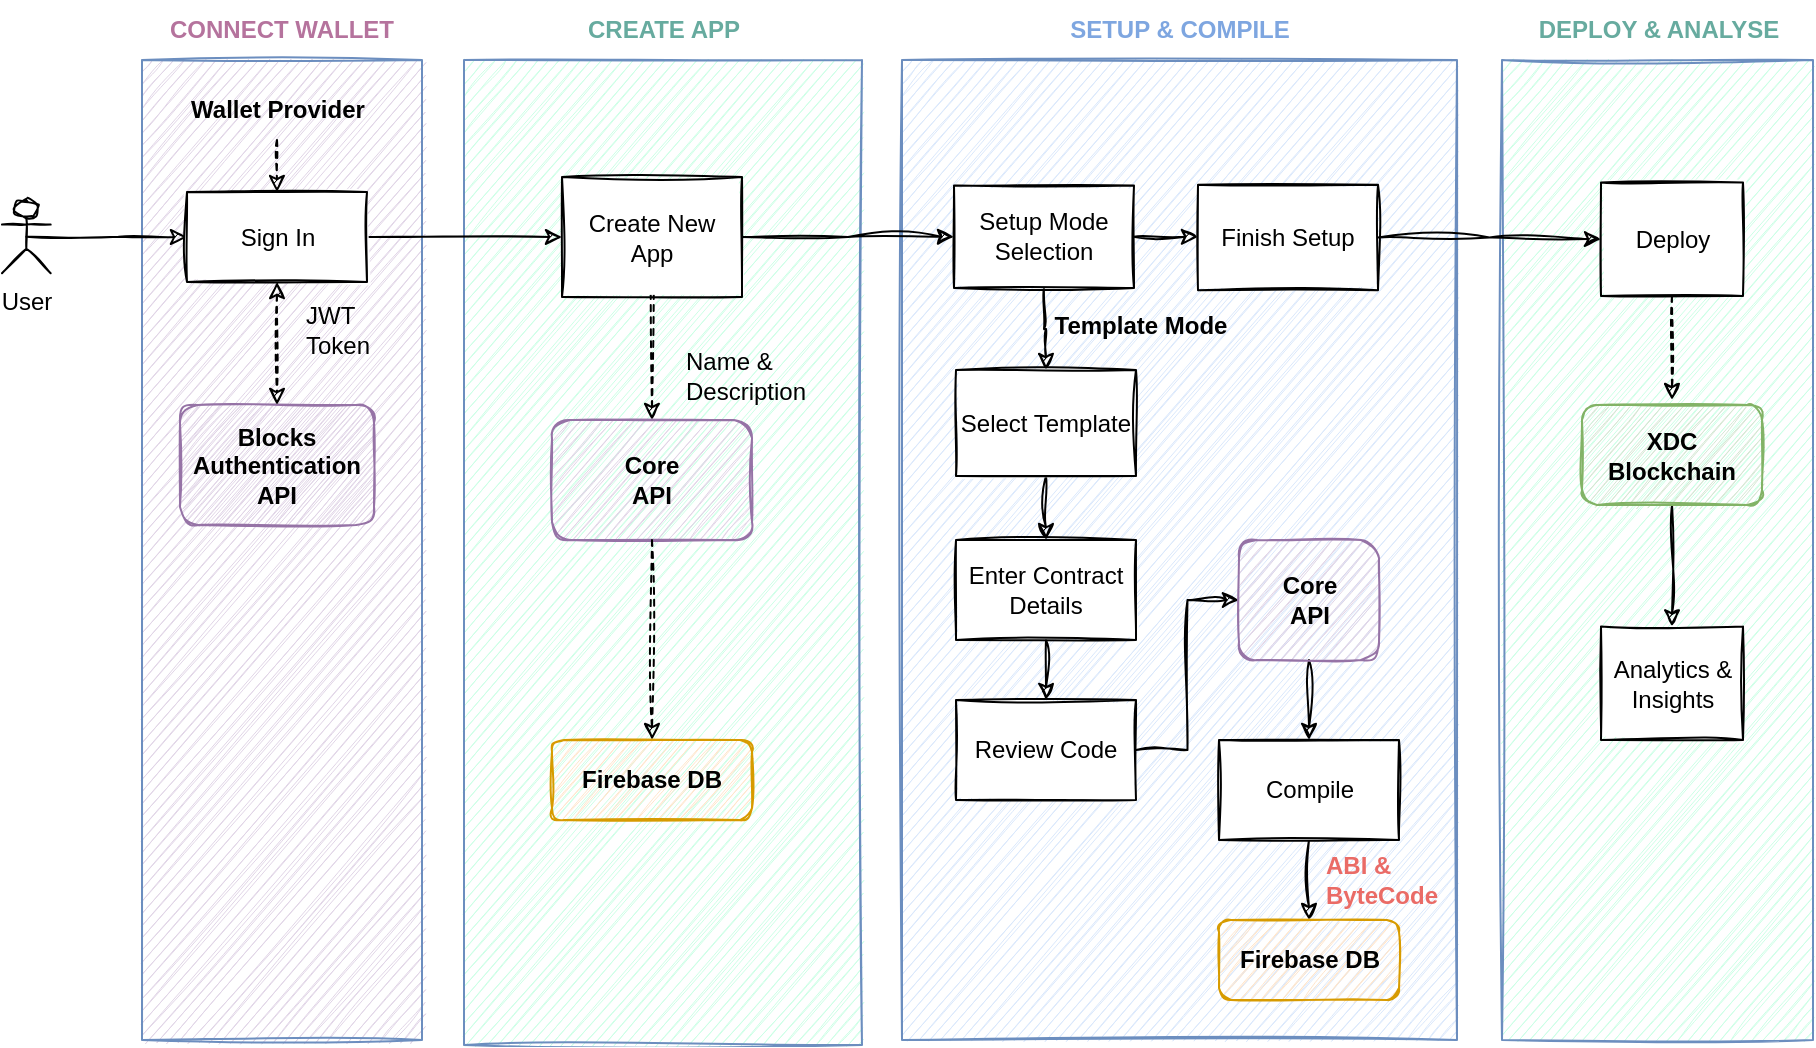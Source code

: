 <mxfile version="21.6.2" type="device">
  <diagram id="dItS-CcKHMRLm6iRsAD-" name="Page-1">
    <mxGraphModel dx="1636" dy="547" grid="1" gridSize="10" guides="1" tooltips="1" connect="1" arrows="1" fold="1" page="1" pageScale="1" pageWidth="827" pageHeight="1169" math="0" shadow="0">
      <root>
        <mxCell id="0" />
        <mxCell id="1" parent="0" />
        <mxCell id="Alsz5PATsYGkB-6qdqrF-25" value="" style="rounded=0;whiteSpace=wrap;html=1;fillColor=#E1D5E7;strokeColor=#6c8ebf;sketch=1;" parent="1" vertex="1">
          <mxGeometry x="-20" y="130" width="140" height="490" as="geometry" />
        </mxCell>
        <mxCell id="Alsz5PATsYGkB-6qdqrF-16" value="" style="rounded=0;whiteSpace=wrap;html=1;fillColor=#CCFFE6;strokeColor=#6c8ebf;sketch=1;" parent="1" vertex="1">
          <mxGeometry x="660" y="130" width="155.5" height="490" as="geometry" />
        </mxCell>
        <mxCell id="BOXNFUwOsGxEtszsmiaQ-26" value="" style="rounded=0;whiteSpace=wrap;html=1;fillColor=#dae8fc;strokeColor=#6c8ebf;sketch=1;" parent="1" vertex="1">
          <mxGeometry x="360" y="130" width="277.5" height="490" as="geometry" />
        </mxCell>
        <mxCell id="BOXNFUwOsGxEtszsmiaQ-25" value="" style="rounded=0;whiteSpace=wrap;html=1;fillColor=#CCFFE6;strokeColor=#6c8ebf;sketch=1;" parent="1" vertex="1">
          <mxGeometry x="141" y="130" width="199" height="492.5" as="geometry" />
        </mxCell>
        <mxCell id="7jkBEtl7xjGfPWOjxQMz-5" style="edgeStyle=orthogonalEdgeStyle;rounded=0;orthogonalLoop=1;jettySize=auto;html=1;exitX=0.5;exitY=0.5;exitDx=0;exitDy=0;exitPerimeter=0;entryX=0;entryY=0.5;entryDx=0;entryDy=0;sketch=1;" parent="1" source="7jkBEtl7xjGfPWOjxQMz-2" target="Alsz5PATsYGkB-6qdqrF-1" edge="1">
          <mxGeometry relative="1" as="geometry">
            <mxPoint x="-70" y="155" as="targetPoint" />
          </mxGeometry>
        </mxCell>
        <mxCell id="7jkBEtl7xjGfPWOjxQMz-2" value="User" style="shape=umlActor;verticalLabelPosition=bottom;verticalAlign=top;html=1;outlineConnect=0;sketch=1;" parent="1" vertex="1">
          <mxGeometry x="-90" y="200.13" width="24.33" height="36.5" as="geometry" />
        </mxCell>
        <mxCell id="7jkBEtl7xjGfPWOjxQMz-7" value="Deploy" style="rounded=0;whiteSpace=wrap;html=1;sketch=1;" parent="1" vertex="1">
          <mxGeometry x="709.5" y="191.25" width="71" height="56.75" as="geometry" />
        </mxCell>
        <mxCell id="ov8YsevP0xMwgbcHvTOU-26" style="edgeStyle=orthogonalEdgeStyle;rounded=0;orthogonalLoop=1;jettySize=auto;html=1;exitX=0.5;exitY=1;exitDx=0;exitDy=0;entryX=0.5;entryY=0;entryDx=0;entryDy=0;sketch=1;curveFitting=1;jiggle=2;" parent="1" source="7jkBEtl7xjGfPWOjxQMz-12" target="ov8YsevP0xMwgbcHvTOU-25" edge="1">
          <mxGeometry relative="1" as="geometry" />
        </mxCell>
        <mxCell id="7jkBEtl7xjGfPWOjxQMz-12" value="XDC Blockchain" style="rounded=1;whiteSpace=wrap;html=1;fillColor=#d5e8d4;strokeColor=#82b366;sketch=1;fontStyle=1" parent="1" vertex="1">
          <mxGeometry x="700" y="302.5" width="90" height="50" as="geometry" />
        </mxCell>
        <mxCell id="7jkBEtl7xjGfPWOjxQMz-26" value="" style="endArrow=classic;html=1;rounded=0;dashed=1;sketch=1;entryX=0.5;entryY=0;entryDx=0;entryDy=0;" parent="1" target="7jkBEtl7xjGfPWOjxQMz-37" edge="1">
          <mxGeometry width="50" height="50" relative="1" as="geometry">
            <mxPoint x="235" y="192.5" as="sourcePoint" />
            <mxPoint x="235" y="300" as="targetPoint" />
          </mxGeometry>
        </mxCell>
        <mxCell id="ov8YsevP0xMwgbcHvTOU-2" style="edgeStyle=orthogonalEdgeStyle;rounded=0;orthogonalLoop=1;jettySize=auto;html=1;exitX=1;exitY=0.5;exitDx=0;exitDy=0;entryX=0;entryY=0.5;entryDx=0;entryDy=0;sketch=1;curveFitting=1;jiggle=2;" parent="1" source="7jkBEtl7xjGfPWOjxQMz-35" target="BOXNFUwOsGxEtszsmiaQ-28" edge="1">
          <mxGeometry relative="1" as="geometry" />
        </mxCell>
        <mxCell id="7jkBEtl7xjGfPWOjxQMz-35" value="Create New &lt;br&gt;App" style="rounded=0;whiteSpace=wrap;html=1;sketch=1;" parent="1" vertex="1">
          <mxGeometry x="190" y="188.5" width="90" height="60" as="geometry" />
        </mxCell>
        <mxCell id="7jkBEtl7xjGfPWOjxQMz-37" value="Core&lt;br&gt;API" style="rounded=1;whiteSpace=wrap;html=1;fillColor=#e1d5e7;strokeColor=#9673a6;sketch=1;fontStyle=1" parent="1" vertex="1">
          <mxGeometry x="185" y="310" width="100" height="60" as="geometry" />
        </mxCell>
        <mxCell id="7jkBEtl7xjGfPWOjxQMz-46" style="edgeStyle=orthogonalEdgeStyle;rounded=0;orthogonalLoop=1;jettySize=auto;html=1;exitX=1;exitY=0.5;exitDx=0;exitDy=0;entryX=0;entryY=0.5;entryDx=0;entryDy=0;sketch=1;" parent="1" source="Alsz5PATsYGkB-6qdqrF-1" target="7jkBEtl7xjGfPWOjxQMz-35" edge="1">
          <mxGeometry relative="1" as="geometry">
            <mxPoint x="2.5" y="230" as="sourcePoint" />
            <mxPoint x="167.5" y="230" as="targetPoint" />
          </mxGeometry>
        </mxCell>
        <mxCell id="7jkBEtl7xjGfPWOjxQMz-47" value="Name &amp;amp; Description" style="text;html=1;strokeColor=none;fillColor=none;align=left;verticalAlign=middle;whiteSpace=wrap;rounded=0;sketch=1;" parent="1" vertex="1">
          <mxGeometry x="250" y="272.5" width="75" height="30" as="geometry" />
        </mxCell>
        <mxCell id="BOXNFUwOsGxEtszsmiaQ-2" value="" style="endArrow=classic;html=1;rounded=0;dashed=1;entryX=0.5;entryY=0;entryDx=0;entryDy=0;sketch=1;exitX=0.5;exitY=1;exitDx=0;exitDy=0;" parent="1" source="7jkBEtl7xjGfPWOjxQMz-37" edge="1">
          <mxGeometry width="50" height="50" relative="1" as="geometry">
            <mxPoint x="234.5" y="410" as="sourcePoint" />
            <mxPoint x="235" y="470" as="targetPoint" />
          </mxGeometry>
        </mxCell>
        <mxCell id="ov8YsevP0xMwgbcHvTOU-9" style="edgeStyle=orthogonalEdgeStyle;rounded=0;orthogonalLoop=1;jettySize=auto;html=1;exitX=1;exitY=0.5;exitDx=0;exitDy=0;entryX=0;entryY=0.5;entryDx=0;entryDy=0;sketch=1;curveFitting=1;jiggle=2;" parent="1" source="BOXNFUwOsGxEtszsmiaQ-28" target="ov8YsevP0xMwgbcHvTOU-6" edge="1">
          <mxGeometry relative="1" as="geometry" />
        </mxCell>
        <mxCell id="ov8YsevP0xMwgbcHvTOU-11" style="edgeStyle=orthogonalEdgeStyle;rounded=0;orthogonalLoop=1;jettySize=auto;html=1;exitX=0.5;exitY=1;exitDx=0;exitDy=0;entryX=0.5;entryY=0;entryDx=0;entryDy=0;sketch=1;curveFitting=1;jiggle=2;" parent="1" source="BOXNFUwOsGxEtszsmiaQ-28" target="TOxlaNgPaY73y1POhrPu-4" edge="1">
          <mxGeometry relative="1" as="geometry" />
        </mxCell>
        <mxCell id="BOXNFUwOsGxEtszsmiaQ-28" value="Setup Mode Selection" style="rounded=0;whiteSpace=wrap;html=1;sketch=1;" parent="1" vertex="1">
          <mxGeometry x="386" y="192.75" width="90" height="51.25" as="geometry" />
        </mxCell>
        <mxCell id="ov8YsevP0xMwgbcHvTOU-22" style="edgeStyle=orthogonalEdgeStyle;rounded=0;orthogonalLoop=1;jettySize=auto;html=1;exitX=0.5;exitY=1;exitDx=0;exitDy=0;entryX=0.5;entryY=0;entryDx=0;entryDy=0;sketch=1;curveFitting=1;jiggle=2;" parent="1" source="BOXNFUwOsGxEtszsmiaQ-30" target="ov8YsevP0xMwgbcHvTOU-21" edge="1">
          <mxGeometry relative="1" as="geometry" />
        </mxCell>
        <mxCell id="BOXNFUwOsGxEtszsmiaQ-30" value="Compile" style="rounded=0;whiteSpace=wrap;html=1;sketch=1;" parent="1" vertex="1">
          <mxGeometry x="518.5" y="470" width="90" height="50" as="geometry" />
        </mxCell>
        <mxCell id="BOXNFUwOsGxEtszsmiaQ-33" value="Template Mode" style="text;html=1;strokeColor=none;fillColor=none;align=center;verticalAlign=middle;whiteSpace=wrap;rounded=0;sketch=1;fontStyle=1" parent="1" vertex="1">
          <mxGeometry x="433" y="248" width="93" height="30" as="geometry" />
        </mxCell>
        <mxCell id="Alsz5PATsYGkB-6qdqrF-1" value="Sign In" style="rounded=0;whiteSpace=wrap;html=1;sketch=1;" parent="1" vertex="1">
          <mxGeometry x="2.5" y="196" width="90" height="45" as="geometry" />
        </mxCell>
        <mxCell id="Alsz5PATsYGkB-6qdqrF-3" value="Blocks Authentication&lt;br&gt;API" style="rounded=1;whiteSpace=wrap;html=1;fillColor=#e1d5e7;strokeColor=#9673a6;sketch=1;fontStyle=1" parent="1" vertex="1">
          <mxGeometry x="-1" y="302.5" width="97" height="60" as="geometry" />
        </mxCell>
        <mxCell id="Alsz5PATsYGkB-6qdqrF-4" value="SETUP &amp;amp; COMPILE" style="text;html=1;strokeColor=none;fillColor=none;align=center;verticalAlign=middle;whiteSpace=wrap;rounded=0;fontStyle=1;sketch=1;fontColor=#7EA6E0;" parent="1" vertex="1">
          <mxGeometry x="400.75" y="100" width="196" height="30" as="geometry" />
        </mxCell>
        <mxCell id="Alsz5PATsYGkB-6qdqrF-7" value="CREATE APP" style="text;html=1;strokeColor=none;fillColor=none;align=center;verticalAlign=middle;whiteSpace=wrap;rounded=0;fontStyle=1;sketch=1;fontColor=#67AB9F;" parent="1" vertex="1">
          <mxGeometry x="155.5" y="100" width="170" height="30" as="geometry" />
        </mxCell>
        <mxCell id="Alsz5PATsYGkB-6qdqrF-10" value="CONNECT WALLET" style="text;html=1;strokeColor=none;fillColor=none;align=center;verticalAlign=middle;whiteSpace=wrap;rounded=0;fontStyle=1;sketch=1;fontColor=#B5739D;" parent="1" vertex="1">
          <mxGeometry x="-15" y="100" width="130" height="30" as="geometry" />
        </mxCell>
        <mxCell id="Alsz5PATsYGkB-6qdqrF-14" value="DEPLOY &amp;amp; ANALYSE" style="text;html=1;strokeColor=none;fillColor=none;align=center;verticalAlign=middle;whiteSpace=wrap;rounded=0;fontStyle=1;sketch=1;fontColor=#67AB9F;" parent="1" vertex="1">
          <mxGeometry x="666.5" y="100" width="142.5" height="30" as="geometry" />
        </mxCell>
        <mxCell id="Alsz5PATsYGkB-6qdqrF-31" style="edgeStyle=orthogonalEdgeStyle;rounded=0;orthogonalLoop=1;jettySize=auto;html=1;exitX=0.5;exitY=1;exitDx=0;exitDy=0;entryX=0.5;entryY=0;entryDx=0;entryDy=0;dashed=1;sketch=1;" parent="1" source="Alsz5PATsYGkB-6qdqrF-28" target="Alsz5PATsYGkB-6qdqrF-1" edge="1">
          <mxGeometry relative="1" as="geometry" />
        </mxCell>
        <mxCell id="Alsz5PATsYGkB-6qdqrF-28" value="Wallet Provider" style="text;html=1;strokeColor=none;fillColor=none;align=center;verticalAlign=middle;whiteSpace=wrap;rounded=0;fontStyle=1;sketch=1;" parent="1" vertex="1">
          <mxGeometry x="-2.5" y="140" width="100" height="30" as="geometry" />
        </mxCell>
        <mxCell id="Alsz5PATsYGkB-6qdqrF-44" value="" style="endArrow=classic;startArrow=classic;html=1;rounded=0;exitX=0.5;exitY=1;exitDx=0;exitDy=0;entryX=0.5;entryY=0;entryDx=0;entryDy=0;dashed=1;sketch=1;" parent="1" source="Alsz5PATsYGkB-6qdqrF-1" target="Alsz5PATsYGkB-6qdqrF-3" edge="1">
          <mxGeometry width="50" height="50" relative="1" as="geometry">
            <mxPoint x="350" y="390" as="sourcePoint" />
            <mxPoint x="400" y="340" as="targetPoint" />
          </mxGeometry>
        </mxCell>
        <mxCell id="Alsz5PATsYGkB-6qdqrF-46" value="JWT Token" style="text;html=1;strokeColor=none;fillColor=none;align=left;verticalAlign=middle;whiteSpace=wrap;rounded=0;sketch=1;" parent="1" vertex="1">
          <mxGeometry x="60" y="250" width="60" height="30" as="geometry" />
        </mxCell>
        <mxCell id="Alsz5PATsYGkB-6qdqrF-48" value="" style="endArrow=classic;html=1;rounded=0;dashed=1;exitX=0.5;exitY=1;exitDx=0;exitDy=0;sketch=1;curveFitting=1;jiggle=2;" parent="1" source="7jkBEtl7xjGfPWOjxQMz-7" edge="1">
          <mxGeometry width="50" height="50" relative="1" as="geometry">
            <mxPoint x="475.76" y="497.65" as="sourcePoint" />
            <mxPoint x="745" y="300" as="targetPoint" />
          </mxGeometry>
        </mxCell>
        <mxCell id="ov8YsevP0xMwgbcHvTOU-12" style="edgeStyle=orthogonalEdgeStyle;rounded=0;orthogonalLoop=1;jettySize=auto;html=1;exitX=0.5;exitY=1;exitDx=0;exitDy=0;entryX=0.5;entryY=0;entryDx=0;entryDy=0;sketch=1;curveFitting=1;jiggle=2;" parent="1" source="TOxlaNgPaY73y1POhrPu-4" target="ov8YsevP0xMwgbcHvTOU-3" edge="1">
          <mxGeometry relative="1" as="geometry" />
        </mxCell>
        <mxCell id="TOxlaNgPaY73y1POhrPu-4" value="Select Template" style="rounded=0;whiteSpace=wrap;html=1;sketch=1;" parent="1" vertex="1">
          <mxGeometry x="387" y="285" width="90" height="53" as="geometry" />
        </mxCell>
        <mxCell id="TOxlaNgPaY73y1POhrPu-17" value="ABI &amp;amp; &lt;br&gt;ByteCode" style="text;html=1;strokeColor=none;fillColor=none;align=left;verticalAlign=middle;whiteSpace=wrap;rounded=0;sketch=1;fontStyle=1;fontColor=#EA6B66;" parent="1" vertex="1">
          <mxGeometry x="570" y="530" width="54" height="20" as="geometry" />
        </mxCell>
        <mxCell id="ov8YsevP0xMwgbcHvTOU-1" value="Firebase DB" style="rounded=1;whiteSpace=wrap;html=1;fillColor=#ffe6cc;strokeColor=#d79b00;sketch=1;fontStyle=1;" parent="1" vertex="1">
          <mxGeometry x="185" y="470" width="100" height="40" as="geometry" />
        </mxCell>
        <mxCell id="ov8YsevP0xMwgbcHvTOU-13" style="edgeStyle=orthogonalEdgeStyle;rounded=0;orthogonalLoop=1;jettySize=auto;html=1;exitX=0.5;exitY=1;exitDx=0;exitDy=0;entryX=0.5;entryY=0;entryDx=0;entryDy=0;sketch=1;curveFitting=1;jiggle=2;" parent="1" source="ov8YsevP0xMwgbcHvTOU-3" target="ov8YsevP0xMwgbcHvTOU-4" edge="1">
          <mxGeometry relative="1" as="geometry" />
        </mxCell>
        <mxCell id="ov8YsevP0xMwgbcHvTOU-3" value="Enter Contract Details" style="rounded=0;whiteSpace=wrap;html=1;sketch=1;" parent="1" vertex="1">
          <mxGeometry x="387" y="370" width="90" height="50" as="geometry" />
        </mxCell>
        <mxCell id="ov8YsevP0xMwgbcHvTOU-20" style="edgeStyle=orthogonalEdgeStyle;rounded=0;orthogonalLoop=1;jettySize=auto;html=1;exitX=1;exitY=0.5;exitDx=0;exitDy=0;entryX=0;entryY=0.5;entryDx=0;entryDy=0;sketch=1;curveFitting=1;jiggle=2;" parent="1" source="ov8YsevP0xMwgbcHvTOU-4" target="ov8YsevP0xMwgbcHvTOU-19" edge="1">
          <mxGeometry relative="1" as="geometry" />
        </mxCell>
        <mxCell id="ov8YsevP0xMwgbcHvTOU-4" value="Review Code" style="rounded=0;whiteSpace=wrap;html=1;sketch=1;" parent="1" vertex="1">
          <mxGeometry x="387" y="450" width="90" height="50" as="geometry" />
        </mxCell>
        <mxCell id="ov8YsevP0xMwgbcHvTOU-10" style="edgeStyle=orthogonalEdgeStyle;rounded=0;orthogonalLoop=1;jettySize=auto;html=1;exitX=1;exitY=0.5;exitDx=0;exitDy=0;entryX=0;entryY=0.5;entryDx=0;entryDy=0;sketch=1;curveFitting=1;jiggle=2;" parent="1" source="ov8YsevP0xMwgbcHvTOU-6" target="7jkBEtl7xjGfPWOjxQMz-7" edge="1">
          <mxGeometry relative="1" as="geometry" />
        </mxCell>
        <mxCell id="ov8YsevP0xMwgbcHvTOU-6" value="Finish Setup" style="rounded=0;whiteSpace=wrap;html=1;sketch=1;" parent="1" vertex="1">
          <mxGeometry x="508" y="192.38" width="90" height="52.75" as="geometry" />
        </mxCell>
        <mxCell id="ov8YsevP0xMwgbcHvTOU-23" style="edgeStyle=orthogonalEdgeStyle;rounded=0;orthogonalLoop=1;jettySize=auto;html=1;exitX=0.5;exitY=1;exitDx=0;exitDy=0;entryX=0.5;entryY=0;entryDx=0;entryDy=0;sketch=1;curveFitting=1;jiggle=2;" parent="1" source="ov8YsevP0xMwgbcHvTOU-19" target="BOXNFUwOsGxEtszsmiaQ-30" edge="1">
          <mxGeometry relative="1" as="geometry" />
        </mxCell>
        <mxCell id="ov8YsevP0xMwgbcHvTOU-19" value="Core&lt;br&gt;API" style="rounded=1;whiteSpace=wrap;html=1;fillColor=#e1d5e7;strokeColor=#9673a6;sketch=1;fontStyle=1" parent="1" vertex="1">
          <mxGeometry x="528.5" y="370" width="70" height="60" as="geometry" />
        </mxCell>
        <mxCell id="ov8YsevP0xMwgbcHvTOU-21" value="Firebase DB" style="rounded=1;whiteSpace=wrap;html=1;fillColor=#ffe6cc;strokeColor=#d79b00;sketch=1;fontStyle=1;" parent="1" vertex="1">
          <mxGeometry x="518.5" y="560" width="90" height="40" as="geometry" />
        </mxCell>
        <mxCell id="ov8YsevP0xMwgbcHvTOU-25" value="Analytics &amp;amp; Insights" style="rounded=0;whiteSpace=wrap;html=1;sketch=1;" parent="1" vertex="1">
          <mxGeometry x="709.5" y="413.25" width="71" height="56.75" as="geometry" />
        </mxCell>
      </root>
    </mxGraphModel>
  </diagram>
</mxfile>
